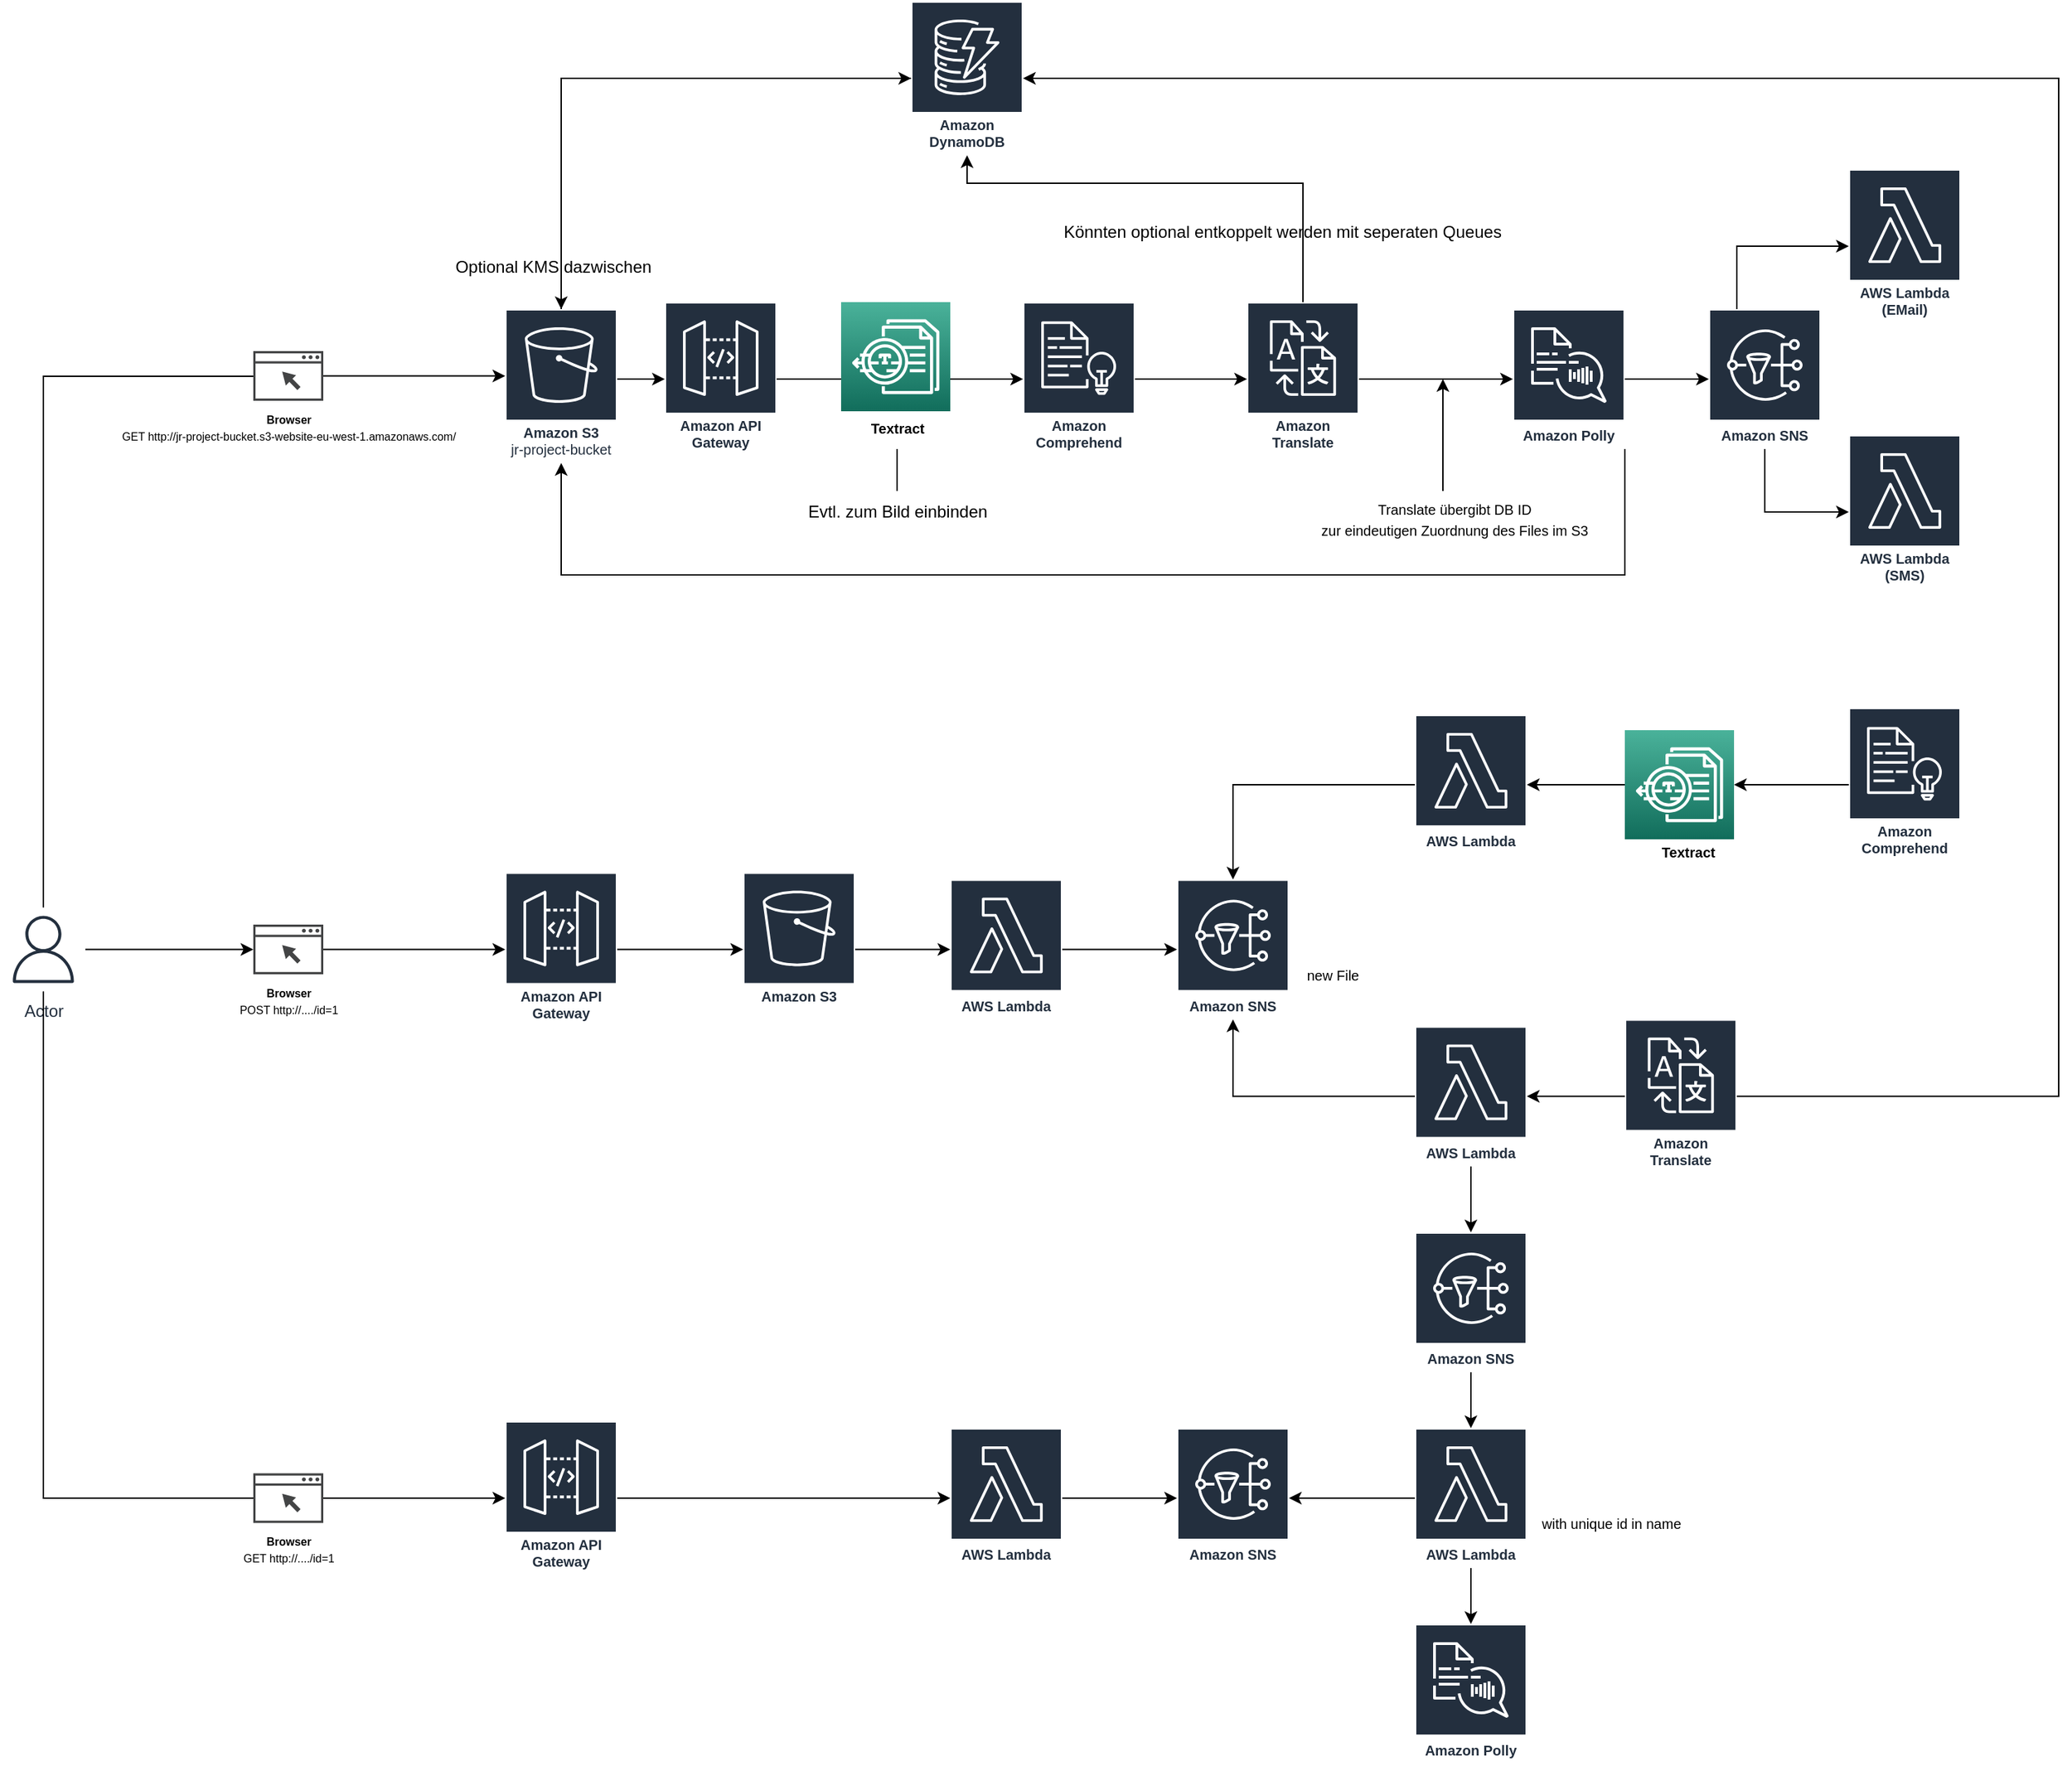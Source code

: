 <mxfile version="20.5.3" type="device"><diagram id="95vBne24npr8SuxhA-gB" name="Page-1"><mxGraphModel dx="1150" dy="440" grid="1" gridSize="10" guides="1" tooltips="1" connect="1" arrows="1" fold="1" page="1" pageScale="1" pageWidth="1654" pageHeight="2336" math="0" shadow="0"><root><mxCell id="0"/><mxCell id="1" parent="0"/><mxCell id="W8NpMtJ8kf_Z8Ei0mUSe-3" style="edgeStyle=orthogonalEdgeStyle;rounded=0;orthogonalLoop=1;jettySize=auto;html=1;startArrow=none;" parent="1" source="0fpMeOELZZ_zx-c1OUiV-1" target="W8NpMtJ8kf_Z8Ei0mUSe-2" edge="1"><mxGeometry relative="1" as="geometry"><Array as="points"><mxPoint x="320" y="328"/><mxPoint x="320" y="328"/></Array></mxGeometry></mxCell><mxCell id="0fpMeOELZZ_zx-c1OUiV-7" style="edgeStyle=orthogonalEdgeStyle;rounded=0;orthogonalLoop=1;jettySize=auto;html=1;fontSize=10;" parent="1" source="W8NpMtJ8kf_Z8Ei0mUSe-1" target="0fpMeOELZZ_zx-c1OUiV-6" edge="1"><mxGeometry relative="1" as="geometry"/></mxCell><mxCell id="W8NpMtJ8kf_Z8Ei0mUSe-1" value="Actor" style="sketch=0;outlineConnect=0;fontColor=#232F3E;gradientColor=none;strokeColor=#232F3E;fillColor=#ffffff;dashed=0;verticalLabelPosition=bottom;verticalAlign=top;align=center;html=1;fontSize=12;fontStyle=0;aspect=fixed;shape=mxgraph.aws4.resourceIcon;resIcon=mxgraph.aws4.user;" parent="1" vertex="1"><mxGeometry y="707.75" width="60" height="60" as="geometry"/></mxCell><mxCell id="W8NpMtJ8kf_Z8Ei0mUSe-5" style="edgeStyle=orthogonalEdgeStyle;rounded=0;orthogonalLoop=1;jettySize=auto;html=1;" parent="1" source="W8NpMtJ8kf_Z8Ei0mUSe-2" target="W8NpMtJ8kf_Z8Ei0mUSe-4" edge="1"><mxGeometry relative="1" as="geometry"><Array as="points"><mxPoint x="450" y="330"/><mxPoint x="450" y="330"/></Array></mxGeometry></mxCell><mxCell id="W8NpMtJ8kf_Z8Ei0mUSe-10" style="edgeStyle=orthogonalEdgeStyle;rounded=0;orthogonalLoop=1;jettySize=auto;html=1;" parent="1" source="W8NpMtJ8kf_Z8Ei0mUSe-2" target="W8NpMtJ8kf_Z8Ei0mUSe-6" edge="1"><mxGeometry relative="1" as="geometry"><Array as="points"><mxPoint x="400" y="250"/><mxPoint x="400" y="250"/></Array></mxGeometry></mxCell><mxCell id="W8NpMtJ8kf_Z8Ei0mUSe-2" value="&lt;div&gt;Am&lt;font style=&quot;font-size: 10px;&quot;&gt;azon S3&lt;/font&gt;&lt;font style=&quot;font-size: 10px;&quot;&gt; &lt;br&gt;&lt;/font&gt;&lt;/div&gt;&lt;div&gt;&lt;span style=&quot;font-weight: normal;&quot;&gt;&lt;font style=&quot;font-size: 10px;&quot;&gt;jr-project-bucket&lt;/font&gt;&lt;/span&gt;&lt;/div&gt;" style="sketch=0;outlineConnect=0;fontColor=#232F3E;gradientColor=none;strokeColor=#ffffff;fillColor=#232F3E;dashed=0;verticalLabelPosition=middle;verticalAlign=bottom;align=center;html=1;whiteSpace=wrap;fontSize=10;fontStyle=1;spacing=3;shape=mxgraph.aws4.productIcon;prIcon=mxgraph.aws4.s3;" parent="1" vertex="1"><mxGeometry x="360" y="280" width="80" height="110" as="geometry"/></mxCell><mxCell id="W8NpMtJ8kf_Z8Ei0mUSe-12" style="edgeStyle=orthogonalEdgeStyle;rounded=0;orthogonalLoop=1;jettySize=auto;html=1;startArrow=none;" parent="1" source="0fpMeOELZZ_zx-c1OUiV-3" target="W8NpMtJ8kf_Z8Ei0mUSe-26" edge="1"><mxGeometry relative="1" as="geometry"><mxPoint x="600" y="330" as="targetPoint"/><Array as="points"><mxPoint x="690" y="330"/><mxPoint x="690" y="330"/></Array></mxGeometry></mxCell><mxCell id="W8NpMtJ8kf_Z8Ei0mUSe-4" value="Amazon API Gateway" style="sketch=0;outlineConnect=0;fontColor=#232F3E;gradientColor=none;strokeColor=#ffffff;fillColor=#232F3E;dashed=0;verticalLabelPosition=middle;verticalAlign=bottom;align=center;html=1;whiteSpace=wrap;fontSize=10;fontStyle=1;spacing=3;shape=mxgraph.aws4.productIcon;prIcon=mxgraph.aws4.api_gateway;" parent="1" vertex="1"><mxGeometry x="474" y="275" width="80" height="110" as="geometry"/></mxCell><mxCell id="W8NpMtJ8kf_Z8Ei0mUSe-16" style="edgeStyle=orthogonalEdgeStyle;rounded=0;orthogonalLoop=1;jettySize=auto;html=1;" parent="1" source="W8NpMtJ8kf_Z8Ei0mUSe-6" target="W8NpMtJ8kf_Z8Ei0mUSe-2" edge="1"><mxGeometry relative="1" as="geometry"/></mxCell><mxCell id="W8NpMtJ8kf_Z8Ei0mUSe-6" value="Amazon DynamoDB" style="sketch=0;outlineConnect=0;fontColor=#232F3E;gradientColor=none;strokeColor=#ffffff;fillColor=#232F3E;dashed=0;verticalLabelPosition=middle;verticalAlign=bottom;align=center;html=1;whiteSpace=wrap;fontSize=10;fontStyle=1;spacing=3;shape=mxgraph.aws4.productIcon;prIcon=mxgraph.aws4.dynamodb;" parent="1" vertex="1"><mxGeometry x="650" y="60" width="80" height="110" as="geometry"/></mxCell><mxCell id="W8NpMtJ8kf_Z8Ei0mUSe-21" style="edgeStyle=orthogonalEdgeStyle;rounded=0;orthogonalLoop=1;jettySize=auto;html=1;" parent="1" source="W8NpMtJ8kf_Z8Ei0mUSe-17" target="W8NpMtJ8kf_Z8Ei0mUSe-19" edge="1"><mxGeometry relative="1" as="geometry"><Array as="points"><mxPoint x="1240" y="235"/></Array></mxGeometry></mxCell><mxCell id="W8NpMtJ8kf_Z8Ei0mUSe-22" style="edgeStyle=orthogonalEdgeStyle;rounded=0;orthogonalLoop=1;jettySize=auto;html=1;" parent="1" source="W8NpMtJ8kf_Z8Ei0mUSe-17" target="W8NpMtJ8kf_Z8Ei0mUSe-20" edge="1"><mxGeometry relative="1" as="geometry"><Array as="points"><mxPoint x="1260" y="425"/></Array></mxGeometry></mxCell><mxCell id="W8NpMtJ8kf_Z8Ei0mUSe-17" value="Amazon SNS" style="sketch=0;outlineConnect=0;fontColor=#232F3E;gradientColor=none;strokeColor=#ffffff;fillColor=#232F3E;dashed=0;verticalLabelPosition=middle;verticalAlign=bottom;align=center;html=1;whiteSpace=wrap;fontSize=10;fontStyle=1;spacing=3;shape=mxgraph.aws4.productIcon;prIcon=mxgraph.aws4.sns;" parent="1" vertex="1"><mxGeometry x="1220" y="280" width="80" height="100" as="geometry"/></mxCell><mxCell id="W8NpMtJ8kf_Z8Ei0mUSe-19" value="AWS Lambda (EMail)" style="sketch=0;outlineConnect=0;fontColor=#232F3E;gradientColor=none;strokeColor=#ffffff;fillColor=#232F3E;dashed=0;verticalLabelPosition=middle;verticalAlign=bottom;align=center;html=1;whiteSpace=wrap;fontSize=10;fontStyle=1;spacing=3;shape=mxgraph.aws4.productIcon;prIcon=mxgraph.aws4.lambda;" parent="1" vertex="1"><mxGeometry x="1320" y="180" width="80" height="110" as="geometry"/></mxCell><mxCell id="W8NpMtJ8kf_Z8Ei0mUSe-20" value="AWS Lambda (SMS)" style="sketch=0;outlineConnect=0;fontColor=#232F3E;gradientColor=none;strokeColor=#ffffff;fillColor=#232F3E;dashed=0;verticalLabelPosition=middle;verticalAlign=bottom;align=center;html=1;whiteSpace=wrap;fontSize=10;fontStyle=1;spacing=3;shape=mxgraph.aws4.productIcon;prIcon=mxgraph.aws4.lambda;" parent="1" vertex="1"><mxGeometry x="1320" y="370" width="80" height="110" as="geometry"/></mxCell><mxCell id="W8NpMtJ8kf_Z8Ei0mUSe-23" value="Optional KMS dazwischen" style="text;html=1;align=center;verticalAlign=middle;resizable=0;points=[];autosize=1;strokeColor=none;fillColor=none;" parent="1" vertex="1"><mxGeometry x="314" y="235" width="160" height="30" as="geometry"/></mxCell><mxCell id="W8NpMtJ8kf_Z8Ei0mUSe-31" style="edgeStyle=orthogonalEdgeStyle;rounded=0;orthogonalLoop=1;jettySize=auto;html=1;" parent="1" source="W8NpMtJ8kf_Z8Ei0mUSe-24" target="W8NpMtJ8kf_Z8Ei0mUSe-30" edge="1"><mxGeometry relative="1" as="geometry"/></mxCell><mxCell id="W8NpMtJ8kf_Z8Ei0mUSe-24" value="Amazon Translate" style="sketch=0;outlineConnect=0;fontColor=#232F3E;gradientColor=none;strokeColor=#ffffff;fillColor=#232F3E;dashed=0;verticalLabelPosition=middle;verticalAlign=bottom;align=center;html=1;whiteSpace=wrap;fontSize=10;fontStyle=1;spacing=3;shape=mxgraph.aws4.productIcon;prIcon=mxgraph.aws4.translate;" parent="1" vertex="1"><mxGeometry x="890" y="275" width="80" height="110" as="geometry"/></mxCell><mxCell id="W8NpMtJ8kf_Z8Ei0mUSe-29" style="edgeStyle=orthogonalEdgeStyle;rounded=0;orthogonalLoop=1;jettySize=auto;html=1;" parent="1" source="W8NpMtJ8kf_Z8Ei0mUSe-26" target="W8NpMtJ8kf_Z8Ei0mUSe-24" edge="1"><mxGeometry relative="1" as="geometry"/></mxCell><mxCell id="W8NpMtJ8kf_Z8Ei0mUSe-26" value="Amazon Comprehend" style="sketch=0;outlineConnect=0;fontColor=#232F3E;gradientColor=none;strokeColor=#ffffff;fillColor=#232F3E;dashed=0;verticalLabelPosition=middle;verticalAlign=bottom;align=center;html=1;whiteSpace=wrap;fontSize=10;fontStyle=1;spacing=3;shape=mxgraph.aws4.productIcon;prIcon=mxgraph.aws4.comprehend;" parent="1" vertex="1"><mxGeometry x="730" y="275" width="80" height="110" as="geometry"/></mxCell><mxCell id="W8NpMtJ8kf_Z8Ei0mUSe-28" style="edgeStyle=orthogonalEdgeStyle;rounded=0;orthogonalLoop=1;jettySize=auto;html=1;startArrow=none;" parent="1" source="0fpMeOELZZ_zx-c1OUiV-32" target="0fpMeOELZZ_zx-c1OUiV-3" edge="1"><mxGeometry relative="1" as="geometry"><mxPoint x="590" y="330" as="targetPoint"/></mxGeometry></mxCell><mxCell id="W8NpMtJ8kf_Z8Ei0mUSe-27" value="Evtl. zum Bild einbinden" style="text;html=1;align=center;verticalAlign=middle;resizable=0;points=[];autosize=1;strokeColor=none;fillColor=none;" parent="1" vertex="1"><mxGeometry x="565" y="410" width="150" height="30" as="geometry"/></mxCell><mxCell id="W8NpMtJ8kf_Z8Ei0mUSe-34" style="edgeStyle=orthogonalEdgeStyle;rounded=0;orthogonalLoop=1;jettySize=auto;html=1;" parent="1" source="W8NpMtJ8kf_Z8Ei0mUSe-30" target="W8NpMtJ8kf_Z8Ei0mUSe-2" edge="1"><mxGeometry relative="1" as="geometry"><Array as="points"><mxPoint x="1160" y="470"/><mxPoint x="400" y="470"/></Array></mxGeometry></mxCell><mxCell id="W8NpMtJ8kf_Z8Ei0mUSe-37" style="edgeStyle=orthogonalEdgeStyle;rounded=0;orthogonalLoop=1;jettySize=auto;html=1;" parent="1" source="W8NpMtJ8kf_Z8Ei0mUSe-30" target="W8NpMtJ8kf_Z8Ei0mUSe-17" edge="1"><mxGeometry relative="1" as="geometry"/></mxCell><mxCell id="W8NpMtJ8kf_Z8Ei0mUSe-30" value="Amazon Polly" style="sketch=0;outlineConnect=0;fontColor=#232F3E;gradientColor=none;strokeColor=#ffffff;fillColor=#232F3E;dashed=0;verticalLabelPosition=middle;verticalAlign=bottom;align=center;html=1;whiteSpace=wrap;fontSize=10;fontStyle=1;spacing=3;shape=mxgraph.aws4.productIcon;prIcon=mxgraph.aws4.polly;" parent="1" vertex="1"><mxGeometry x="1080" y="280" width="80" height="100" as="geometry"/></mxCell><mxCell id="W8NpMtJ8kf_Z8Ei0mUSe-33" style="edgeStyle=orthogonalEdgeStyle;rounded=0;orthogonalLoop=1;jettySize=auto;html=1;" parent="1" source="W8NpMtJ8kf_Z8Ei0mUSe-24" target="W8NpMtJ8kf_Z8Ei0mUSe-6" edge="1"><mxGeometry relative="1" as="geometry"><Array as="points"><mxPoint x="930" y="190"/><mxPoint x="690" y="190"/></Array></mxGeometry></mxCell><mxCell id="W8NpMtJ8kf_Z8Ei0mUSe-32" value="Könnten optional entkoppelt werden mit seperaten Queues" style="text;html=1;align=center;verticalAlign=middle;resizable=0;points=[];autosize=1;strokeColor=none;fillColor=none;" parent="1" vertex="1"><mxGeometry x="745" y="210" width="340" height="30" as="geometry"/></mxCell><mxCell id="W8NpMtJ8kf_Z8Ei0mUSe-36" style="edgeStyle=orthogonalEdgeStyle;rounded=0;orthogonalLoop=1;jettySize=auto;html=1;" parent="1" source="W8NpMtJ8kf_Z8Ei0mUSe-35" edge="1"><mxGeometry relative="1" as="geometry"><mxPoint x="1030" y="330" as="targetPoint"/><Array as="points"><mxPoint x="1030" y="330"/></Array></mxGeometry></mxCell><mxCell id="W8NpMtJ8kf_Z8Ei0mUSe-35" value="&lt;div&gt;&lt;font style=&quot;font-size: 10px;&quot;&gt;Translate übergibt DB ID&lt;/font&gt;&lt;/div&gt;&lt;div&gt;&lt;font style=&quot;font-size: 10px;&quot;&gt;zur eindeutigen Zuordnung des Files im S3&lt;/font&gt;&lt;/div&gt;" style="text;html=1;align=center;verticalAlign=middle;resizable=0;points=[];autosize=1;strokeColor=none;fillColor=none;" parent="1" vertex="1"><mxGeometry x="927.5" y="410" width="220" height="40" as="geometry"/></mxCell><mxCell id="0fpMeOELZZ_zx-c1OUiV-1" value="&lt;div&gt;&lt;font style=&quot;font-size: 8px;&quot;&gt;&lt;b&gt;Browser&lt;/b&gt;&lt;br&gt;&lt;/font&gt;&lt;/div&gt;&lt;div&gt;&lt;font style=&quot;font-size: 8px;&quot;&gt;GET http://jr-project-bucket.s3-website-eu-west-1.amazonaws.com/&lt;/font&gt;&lt;/div&gt;" style="sketch=0;pointerEvents=1;shadow=0;dashed=0;html=1;strokeColor=none;fillColor=#434445;aspect=fixed;labelPosition=center;verticalLabelPosition=bottom;verticalAlign=top;align=center;outlineConnect=0;shape=mxgraph.vvd.web_browser;fontSize=10;" parent="1" vertex="1"><mxGeometry x="180" y="310" width="50" height="35.5" as="geometry"/></mxCell><mxCell id="0fpMeOELZZ_zx-c1OUiV-2" value="" style="edgeStyle=orthogonalEdgeStyle;rounded=0;orthogonalLoop=1;jettySize=auto;html=1;endArrow=none;" parent="1" source="W8NpMtJ8kf_Z8Ei0mUSe-1" target="0fpMeOELZZ_zx-c1OUiV-1" edge="1"><mxGeometry relative="1" as="geometry"><mxPoint x="190" y="340" as="sourcePoint"/><mxPoint x="360" y="340" as="targetPoint"/><Array as="points"><mxPoint x="30" y="328"/></Array></mxGeometry></mxCell><mxCell id="0fpMeOELZZ_zx-c1OUiV-3" value="" style="sketch=0;points=[[0,0,0],[0.25,0,0],[0.5,0,0],[0.75,0,0],[1,0,0],[0,1,0],[0.25,1,0],[0.5,1,0],[0.75,1,0],[1,1,0],[0,0.25,0],[0,0.5,0],[0,0.75,0],[1,0.25,0],[1,0.5,0],[1,0.75,0]];outlineConnect=0;fontColor=#232F3E;gradientColor=#4AB29A;gradientDirection=north;fillColor=#116D5B;strokeColor=#ffffff;dashed=0;verticalLabelPosition=bottom;verticalAlign=top;align=center;html=1;fontSize=12;fontStyle=0;aspect=fixed;shape=mxgraph.aws4.resourceIcon;resIcon=mxgraph.aws4.textract;" parent="1" vertex="1"><mxGeometry x="600" y="275" width="78" height="78" as="geometry"/></mxCell><mxCell id="0fpMeOELZZ_zx-c1OUiV-4" value="" style="edgeStyle=orthogonalEdgeStyle;rounded=0;orthogonalLoop=1;jettySize=auto;html=1;endArrow=none;" parent="1" source="W8NpMtJ8kf_Z8Ei0mUSe-4" target="0fpMeOELZZ_zx-c1OUiV-3" edge="1"><mxGeometry relative="1" as="geometry"><mxPoint x="730" y="330" as="targetPoint"/><mxPoint x="554" y="330" as="sourcePoint"/><Array as="points"><mxPoint x="590" y="330"/><mxPoint x="590" y="330"/></Array></mxGeometry></mxCell><mxCell id="0fpMeOELZZ_zx-c1OUiV-10" style="edgeStyle=orthogonalEdgeStyle;rounded=0;orthogonalLoop=1;jettySize=auto;html=1;fontSize=10;" parent="1" source="0fpMeOELZZ_zx-c1OUiV-5" target="0fpMeOELZZ_zx-c1OUiV-9" edge="1"><mxGeometry relative="1" as="geometry"/></mxCell><mxCell id="0fpMeOELZZ_zx-c1OUiV-5" value="Amazon API Gateway" style="sketch=0;outlineConnect=0;fontColor=#232F3E;gradientColor=none;strokeColor=#ffffff;fillColor=#232F3E;dashed=0;verticalLabelPosition=middle;verticalAlign=bottom;align=center;html=1;whiteSpace=wrap;fontSize=10;fontStyle=1;spacing=3;shape=mxgraph.aws4.productIcon;prIcon=mxgraph.aws4.api_gateway;" parent="1" vertex="1"><mxGeometry x="360" y="682.75" width="80" height="110" as="geometry"/></mxCell><mxCell id="0fpMeOELZZ_zx-c1OUiV-8" style="edgeStyle=orthogonalEdgeStyle;rounded=0;orthogonalLoop=1;jettySize=auto;html=1;fontSize=10;" parent="1" source="0fpMeOELZZ_zx-c1OUiV-6" target="0fpMeOELZZ_zx-c1OUiV-5" edge="1"><mxGeometry relative="1" as="geometry"/></mxCell><mxCell id="0fpMeOELZZ_zx-c1OUiV-6" value="&lt;div&gt;&lt;font style=&quot;font-size: 8px;&quot;&gt;&lt;b&gt;Browser&lt;/b&gt;&lt;br&gt;&lt;/font&gt;&lt;/div&gt;&lt;div&gt;&lt;font style=&quot;font-size: 8px;&quot;&gt;POST http://..../id=1&lt;br&gt;&lt;/font&gt;&lt;/div&gt;" style="sketch=0;pointerEvents=1;shadow=0;dashed=0;html=1;strokeColor=none;fillColor=#434445;aspect=fixed;labelPosition=center;verticalLabelPosition=bottom;verticalAlign=top;align=center;outlineConnect=0;shape=mxgraph.vvd.web_browser;fontSize=10;" parent="1" vertex="1"><mxGeometry x="180" y="720" width="50" height="35.5" as="geometry"/></mxCell><mxCell id="0fpMeOELZZ_zx-c1OUiV-12" style="edgeStyle=orthogonalEdgeStyle;rounded=0;orthogonalLoop=1;jettySize=auto;html=1;fontSize=10;" parent="1" source="0fpMeOELZZ_zx-c1OUiV-9" target="0fpMeOELZZ_zx-c1OUiV-11" edge="1"><mxGeometry relative="1" as="geometry"/></mxCell><mxCell id="0fpMeOELZZ_zx-c1OUiV-9" value="&lt;div&gt;Am&lt;font style=&quot;font-size: 10px;&quot;&gt;azon S3&lt;/font&gt;&lt;font style=&quot;font-size: 10px;&quot;&gt; &lt;br&gt;&lt;/font&gt;&lt;/div&gt;&lt;div&gt;&lt;span style=&quot;font-weight: normal;&quot;&gt;&lt;br&gt;&lt;/span&gt;&lt;/div&gt;" style="sketch=0;outlineConnect=0;fontColor=#232F3E;gradientColor=none;strokeColor=#ffffff;fillColor=#232F3E;dashed=0;verticalLabelPosition=middle;verticalAlign=bottom;align=center;html=1;whiteSpace=wrap;fontSize=10;fontStyle=1;spacing=3;shape=mxgraph.aws4.productIcon;prIcon=mxgraph.aws4.s3;" parent="1" vertex="1"><mxGeometry x="530" y="682.75" width="80" height="110" as="geometry"/></mxCell><mxCell id="0fpMeOELZZ_zx-c1OUiV-14" style="edgeStyle=orthogonalEdgeStyle;rounded=0;orthogonalLoop=1;jettySize=auto;html=1;fontSize=10;" parent="1" source="0fpMeOELZZ_zx-c1OUiV-11" target="0fpMeOELZZ_zx-c1OUiV-13" edge="1"><mxGeometry relative="1" as="geometry"/></mxCell><mxCell id="0fpMeOELZZ_zx-c1OUiV-11" value="AWS Lambda" style="sketch=0;outlineConnect=0;fontColor=#232F3E;gradientColor=none;strokeColor=#ffffff;fillColor=#232F3E;dashed=0;verticalLabelPosition=middle;verticalAlign=bottom;align=center;html=1;whiteSpace=wrap;fontSize=10;fontStyle=1;spacing=3;shape=mxgraph.aws4.productIcon;prIcon=mxgraph.aws4.lambda;" parent="1" vertex="1"><mxGeometry x="678" y="687.75" width="80" height="100" as="geometry"/></mxCell><mxCell id="0fpMeOELZZ_zx-c1OUiV-13" value="Amazon SNS" style="sketch=0;outlineConnect=0;fontColor=#232F3E;gradientColor=none;strokeColor=#ffffff;fillColor=#232F3E;dashed=0;verticalLabelPosition=middle;verticalAlign=bottom;align=center;html=1;whiteSpace=wrap;fontSize=10;fontStyle=1;spacing=3;shape=mxgraph.aws4.productIcon;prIcon=mxgraph.aws4.sns;" parent="1" vertex="1"><mxGeometry x="840" y="687.75" width="80" height="100" as="geometry"/></mxCell><mxCell id="0fpMeOELZZ_zx-c1OUiV-17" style="edgeStyle=orthogonalEdgeStyle;rounded=0;orthogonalLoop=1;jettySize=auto;html=1;fontSize=10;" parent="1" source="0fpMeOELZZ_zx-c1OUiV-15" target="0fpMeOELZZ_zx-c1OUiV-13" edge="1"><mxGeometry relative="1" as="geometry"/></mxCell><mxCell id="0fpMeOELZZ_zx-c1OUiV-15" value="AWS Lambda" style="sketch=0;outlineConnect=0;fontColor=#232F3E;gradientColor=none;strokeColor=#ffffff;fillColor=#232F3E;dashed=0;verticalLabelPosition=middle;verticalAlign=bottom;align=center;html=1;whiteSpace=wrap;fontSize=10;fontStyle=1;spacing=3;shape=mxgraph.aws4.productIcon;prIcon=mxgraph.aws4.lambda;" parent="1" vertex="1"><mxGeometry x="1010" y="570" width="80" height="100" as="geometry"/></mxCell><mxCell id="0fpMeOELZZ_zx-c1OUiV-18" style="edgeStyle=orthogonalEdgeStyle;rounded=0;orthogonalLoop=1;jettySize=auto;html=1;fontSize=10;" parent="1" source="0fpMeOELZZ_zx-c1OUiV-16" target="0fpMeOELZZ_zx-c1OUiV-13" edge="1"><mxGeometry relative="1" as="geometry"><Array as="points"><mxPoint x="880" y="843"/></Array></mxGeometry></mxCell><mxCell id="0fpMeOELZZ_zx-c1OUiV-26" style="edgeStyle=orthogonalEdgeStyle;rounded=0;orthogonalLoop=1;jettySize=auto;html=1;fontSize=10;" parent="1" source="0fpMeOELZZ_zx-c1OUiV-16" target="0fpMeOELZZ_zx-c1OUiV-25" edge="1"><mxGeometry relative="1" as="geometry"/></mxCell><mxCell id="0fpMeOELZZ_zx-c1OUiV-16" value="AWS Lambda" style="sketch=0;outlineConnect=0;fontColor=#232F3E;gradientColor=none;strokeColor=#ffffff;fillColor=#232F3E;dashed=0;verticalLabelPosition=middle;verticalAlign=bottom;align=center;html=1;whiteSpace=wrap;fontSize=10;fontStyle=1;spacing=3;shape=mxgraph.aws4.productIcon;prIcon=mxgraph.aws4.lambda;" parent="1" vertex="1"><mxGeometry x="1010" y="792.75" width="80" height="100" as="geometry"/></mxCell><mxCell id="0fpMeOELZZ_zx-c1OUiV-22" style="edgeStyle=orthogonalEdgeStyle;rounded=0;orthogonalLoop=1;jettySize=auto;html=1;fontSize=10;" parent="1" source="0fpMeOELZZ_zx-c1OUiV-19" target="0fpMeOELZZ_zx-c1OUiV-15" edge="1"><mxGeometry relative="1" as="geometry"/></mxCell><mxCell id="0fpMeOELZZ_zx-c1OUiV-19" value="" style="sketch=0;points=[[0,0,0],[0.25,0,0],[0.5,0,0],[0.75,0,0],[1,0,0],[0,1,0],[0.25,1,0],[0.5,1,0],[0.75,1,0],[1,1,0],[0,0.25,0],[0,0.5,0],[0,0.75,0],[1,0.25,0],[1,0.5,0],[1,0.75,0]];outlineConnect=0;fontColor=#232F3E;gradientColor=#4AB29A;gradientDirection=north;fillColor=#116D5B;strokeColor=#ffffff;dashed=0;verticalLabelPosition=bottom;verticalAlign=top;align=center;html=1;fontSize=12;fontStyle=0;aspect=fixed;shape=mxgraph.aws4.resourceIcon;resIcon=mxgraph.aws4.textract;" parent="1" vertex="1"><mxGeometry x="1160" y="581" width="78" height="78" as="geometry"/></mxCell><mxCell id="0fpMeOELZZ_zx-c1OUiV-23" style="edgeStyle=orthogonalEdgeStyle;rounded=0;orthogonalLoop=1;jettySize=auto;html=1;fontSize=10;" parent="1" source="0fpMeOELZZ_zx-c1OUiV-20" target="0fpMeOELZZ_zx-c1OUiV-19" edge="1"><mxGeometry relative="1" as="geometry"/></mxCell><mxCell id="0fpMeOELZZ_zx-c1OUiV-20" value="Amazon Comprehend" style="sketch=0;outlineConnect=0;fontColor=#232F3E;gradientColor=none;strokeColor=#ffffff;fillColor=#232F3E;dashed=0;verticalLabelPosition=middle;verticalAlign=bottom;align=center;html=1;whiteSpace=wrap;fontSize=10;fontStyle=1;spacing=3;shape=mxgraph.aws4.productIcon;prIcon=mxgraph.aws4.comprehend;" parent="1" vertex="1"><mxGeometry x="1320" y="565" width="80" height="110" as="geometry"/></mxCell><mxCell id="0fpMeOELZZ_zx-c1OUiV-24" style="edgeStyle=orthogonalEdgeStyle;rounded=0;orthogonalLoop=1;jettySize=auto;html=1;fontSize=10;" parent="1" source="0fpMeOELZZ_zx-c1OUiV-21" target="0fpMeOELZZ_zx-c1OUiV-16" edge="1"><mxGeometry relative="1" as="geometry"/></mxCell><mxCell id="0fpMeOELZZ_zx-c1OUiV-49" style="edgeStyle=orthogonalEdgeStyle;rounded=0;orthogonalLoop=1;jettySize=auto;html=1;fontSize=10;" parent="1" source="0fpMeOELZZ_zx-c1OUiV-21" target="W8NpMtJ8kf_Z8Ei0mUSe-6" edge="1"><mxGeometry relative="1" as="geometry"><Array as="points"><mxPoint x="1470" y="843"/><mxPoint x="1470" y="115"/></Array></mxGeometry></mxCell><mxCell id="0fpMeOELZZ_zx-c1OUiV-21" value="Amazon Translate" style="sketch=0;outlineConnect=0;fontColor=#232F3E;gradientColor=none;strokeColor=#ffffff;fillColor=#232F3E;dashed=0;verticalLabelPosition=middle;verticalAlign=bottom;align=center;html=1;whiteSpace=wrap;fontSize=10;fontStyle=1;spacing=3;shape=mxgraph.aws4.productIcon;prIcon=mxgraph.aws4.translate;" parent="1" vertex="1"><mxGeometry x="1160" y="787.75" width="80" height="110" as="geometry"/></mxCell><mxCell id="0fpMeOELZZ_zx-c1OUiV-28" style="edgeStyle=orthogonalEdgeStyle;rounded=0;orthogonalLoop=1;jettySize=auto;html=1;fontSize=10;" parent="1" source="0fpMeOELZZ_zx-c1OUiV-25" target="0fpMeOELZZ_zx-c1OUiV-27" edge="1"><mxGeometry relative="1" as="geometry"/></mxCell><mxCell id="0fpMeOELZZ_zx-c1OUiV-25" value="Amazon SNS" style="sketch=0;outlineConnect=0;fontColor=#232F3E;gradientColor=none;strokeColor=#ffffff;fillColor=#232F3E;dashed=0;verticalLabelPosition=middle;verticalAlign=bottom;align=center;html=1;whiteSpace=wrap;fontSize=10;fontStyle=1;spacing=3;shape=mxgraph.aws4.productIcon;prIcon=mxgraph.aws4.sns;" parent="1" vertex="1"><mxGeometry x="1010" y="940" width="80" height="100" as="geometry"/></mxCell><mxCell id="0fpMeOELZZ_zx-c1OUiV-30" style="edgeStyle=orthogonalEdgeStyle;rounded=0;orthogonalLoop=1;jettySize=auto;html=1;fontSize=10;" parent="1" source="0fpMeOELZZ_zx-c1OUiV-27" target="0fpMeOELZZ_zx-c1OUiV-29" edge="1"><mxGeometry relative="1" as="geometry"/></mxCell><mxCell id="0fpMeOELZZ_zx-c1OUiV-40" style="edgeStyle=orthogonalEdgeStyle;rounded=0;orthogonalLoop=1;jettySize=auto;html=1;fontSize=10;" parent="1" source="0fpMeOELZZ_zx-c1OUiV-27" target="0fpMeOELZZ_zx-c1OUiV-39" edge="1"><mxGeometry relative="1" as="geometry"/></mxCell><mxCell id="0fpMeOELZZ_zx-c1OUiV-27" value="AWS Lambda" style="sketch=0;outlineConnect=0;fontColor=#232F3E;gradientColor=none;strokeColor=#ffffff;fillColor=#232F3E;dashed=0;verticalLabelPosition=middle;verticalAlign=bottom;align=center;html=1;whiteSpace=wrap;fontSize=10;fontStyle=1;spacing=3;shape=mxgraph.aws4.productIcon;prIcon=mxgraph.aws4.lambda;" parent="1" vertex="1"><mxGeometry x="1010" y="1080" width="80" height="100" as="geometry"/></mxCell><mxCell id="0fpMeOELZZ_zx-c1OUiV-29" value="Amazon Polly" style="sketch=0;outlineConnect=0;fontColor=#232F3E;gradientColor=none;strokeColor=#ffffff;fillColor=#232F3E;dashed=0;verticalLabelPosition=middle;verticalAlign=bottom;align=center;html=1;whiteSpace=wrap;fontSize=10;fontStyle=1;spacing=3;shape=mxgraph.aws4.productIcon;prIcon=mxgraph.aws4.polly;" parent="1" vertex="1"><mxGeometry x="1010" y="1220" width="80" height="100" as="geometry"/></mxCell><mxCell id="0fpMeOELZZ_zx-c1OUiV-31" value="&lt;b&gt;&lt;font style=&quot;font-size: 10px;&quot;&gt;Textract&lt;/font&gt;&lt;/b&gt;" style="text;html=1;align=center;verticalAlign=middle;resizable=0;points=[];autosize=1;strokeColor=none;fillColor=none;" parent="1" vertex="1"><mxGeometry x="1175" y="652.75" width="60" height="30" as="geometry"/></mxCell><mxCell id="0fpMeOELZZ_zx-c1OUiV-32" value="&lt;b&gt;&lt;font style=&quot;font-size: 10px;&quot;&gt;Textract&lt;/font&gt;&lt;/b&gt;" style="text;html=1;align=center;verticalAlign=middle;resizable=0;points=[];autosize=1;strokeColor=none;fillColor=none;" parent="1" vertex="1"><mxGeometry x="610" y="350" width="60" height="30" as="geometry"/></mxCell><mxCell id="0fpMeOELZZ_zx-c1OUiV-33" value="" style="edgeStyle=orthogonalEdgeStyle;rounded=0;orthogonalLoop=1;jettySize=auto;html=1;endArrow=none;" parent="1" source="W8NpMtJ8kf_Z8Ei0mUSe-27" target="0fpMeOELZZ_zx-c1OUiV-32" edge="1"><mxGeometry relative="1" as="geometry"><mxPoint x="640" y="400" as="targetPoint"/><mxPoint x="639" y="405" as="sourcePoint"/></mxGeometry></mxCell><mxCell id="0fpMeOELZZ_zx-c1OUiV-34" value="" style="shape=image;html=1;verticalAlign=top;verticalLabelPosition=bottom;labelBackgroundColor=#ffffff;imageAspect=0;aspect=fixed;image=https://cdn1.iconfinder.com/data/icons/bootstrap-vol-3/16/filetype-mp3-128.png;fontSize=10;" parent="1" vertex="1"><mxGeometry x="1100" y="1100" width="40" height="40" as="geometry"/></mxCell><mxCell id="0fpMeOELZZ_zx-c1OUiV-35" value="" style="shape=image;html=1;verticalAlign=top;verticalLabelPosition=bottom;labelBackgroundColor=#ffffff;imageAspect=0;aspect=fixed;image=https://cdn1.iconfinder.com/data/icons/bootstrap-vol-3/16/filetype-doc-128.png;fontSize=10;" parent="1" vertex="1"><mxGeometry x="1100" y="960" width="40" height="40" as="geometry"/></mxCell><mxCell id="0fpMeOELZZ_zx-c1OUiV-36" value="" style="shape=image;html=1;verticalAlign=top;verticalLabelPosition=bottom;labelBackgroundColor=#ffffff;imageAspect=0;aspect=fixed;image=https://cdn4.iconfinder.com/data/icons/48-bubbles/48/12.File-128.png;fontSize=10;" parent="1" vertex="1"><mxGeometry x="927.5" y="707.75" width="42.5" height="42.5" as="geometry"/></mxCell><mxCell id="0fpMeOELZZ_zx-c1OUiV-37" value="&lt;font style=&quot;font-size: 10px;&quot;&gt;new File&lt;/font&gt;" style="text;html=1;align=center;verticalAlign=middle;resizable=0;points=[];autosize=1;strokeColor=none;fillColor=none;" parent="1" vertex="1"><mxGeometry x="921" y="741" width="60" height="30" as="geometry"/></mxCell><mxCell id="0fpMeOELZZ_zx-c1OUiV-38" value="&lt;font style=&quot;font-size: 10px;&quot;&gt;with unique id in name&lt;/font&gt;" style="text;html=1;align=center;verticalAlign=middle;resizable=0;points=[];autosize=1;strokeColor=none;fillColor=none;" parent="1" vertex="1"><mxGeometry x="1085" y="1133" width="130" height="30" as="geometry"/></mxCell><mxCell id="0fpMeOELZZ_zx-c1OUiV-39" value="Amazon SNS" style="sketch=0;outlineConnect=0;fontColor=#232F3E;gradientColor=none;strokeColor=#ffffff;fillColor=#232F3E;dashed=0;verticalLabelPosition=middle;verticalAlign=bottom;align=center;html=1;whiteSpace=wrap;fontSize=10;fontStyle=1;spacing=3;shape=mxgraph.aws4.productIcon;prIcon=mxgraph.aws4.sns;" parent="1" vertex="1"><mxGeometry x="840" y="1080" width="80" height="100" as="geometry"/></mxCell><mxCell id="0fpMeOELZZ_zx-c1OUiV-42" style="edgeStyle=orthogonalEdgeStyle;rounded=0;orthogonalLoop=1;jettySize=auto;html=1;fontSize=10;" parent="1" source="0fpMeOELZZ_zx-c1OUiV-41" target="0fpMeOELZZ_zx-c1OUiV-39" edge="1"><mxGeometry relative="1" as="geometry"/></mxCell><mxCell id="0fpMeOELZZ_zx-c1OUiV-41" value="AWS Lambda" style="sketch=0;outlineConnect=0;fontColor=#232F3E;gradientColor=none;strokeColor=#ffffff;fillColor=#232F3E;dashed=0;verticalLabelPosition=middle;verticalAlign=bottom;align=center;html=1;whiteSpace=wrap;fontSize=10;fontStyle=1;spacing=3;shape=mxgraph.aws4.productIcon;prIcon=mxgraph.aws4.lambda;" parent="1" vertex="1"><mxGeometry x="678" y="1080" width="80" height="100" as="geometry"/></mxCell><mxCell id="0fpMeOELZZ_zx-c1OUiV-44" style="edgeStyle=orthogonalEdgeStyle;rounded=0;orthogonalLoop=1;jettySize=auto;html=1;fontSize=10;" parent="1" source="0fpMeOELZZ_zx-c1OUiV-43" target="0fpMeOELZZ_zx-c1OUiV-41" edge="1"><mxGeometry relative="1" as="geometry"/></mxCell><mxCell id="0fpMeOELZZ_zx-c1OUiV-43" value="Amazon API Gateway" style="sketch=0;outlineConnect=0;fontColor=#232F3E;gradientColor=none;strokeColor=#ffffff;fillColor=#232F3E;dashed=0;verticalLabelPosition=middle;verticalAlign=bottom;align=center;html=1;whiteSpace=wrap;fontSize=10;fontStyle=1;spacing=3;shape=mxgraph.aws4.productIcon;prIcon=mxgraph.aws4.api_gateway;" parent="1" vertex="1"><mxGeometry x="360" y="1075" width="80" height="110" as="geometry"/></mxCell><mxCell id="0fpMeOELZZ_zx-c1OUiV-48" style="edgeStyle=orthogonalEdgeStyle;rounded=0;orthogonalLoop=1;jettySize=auto;html=1;fontSize=10;" parent="1" source="0fpMeOELZZ_zx-c1OUiV-46" target="0fpMeOELZZ_zx-c1OUiV-43" edge="1"><mxGeometry relative="1" as="geometry"/></mxCell><mxCell id="0fpMeOELZZ_zx-c1OUiV-46" value="&lt;div&gt;&lt;font style=&quot;font-size: 8px;&quot;&gt;&lt;b&gt;Browser&lt;/b&gt;&lt;br&gt;&lt;/font&gt;&lt;/div&gt;&lt;div&gt;&lt;font style=&quot;font-size: 8px;&quot;&gt;GET http://..../id=1&lt;br&gt;&lt;/font&gt;&lt;/div&gt;" style="sketch=0;pointerEvents=1;shadow=0;dashed=0;html=1;strokeColor=none;fillColor=#434445;aspect=fixed;labelPosition=center;verticalLabelPosition=bottom;verticalAlign=top;align=center;outlineConnect=0;shape=mxgraph.vvd.web_browser;fontSize=10;" parent="1" vertex="1"><mxGeometry x="180" y="1112.25" width="50" height="35.5" as="geometry"/></mxCell><mxCell id="0fpMeOELZZ_zx-c1OUiV-47" value="" style="edgeStyle=orthogonalEdgeStyle;rounded=0;orthogonalLoop=1;jettySize=auto;html=1;fontSize=10;endArrow=none;" parent="1" source="W8NpMtJ8kf_Z8Ei0mUSe-1" target="0fpMeOELZZ_zx-c1OUiV-46" edge="1"><mxGeometry relative="1" as="geometry"><mxPoint x="20" y="767.75" as="sourcePoint"/><mxPoint x="354" y="1130" as="targetPoint"/><Array as="points"><mxPoint x="30" y="1130"/></Array></mxGeometry></mxCell></root></mxGraphModel></diagram></mxfile>